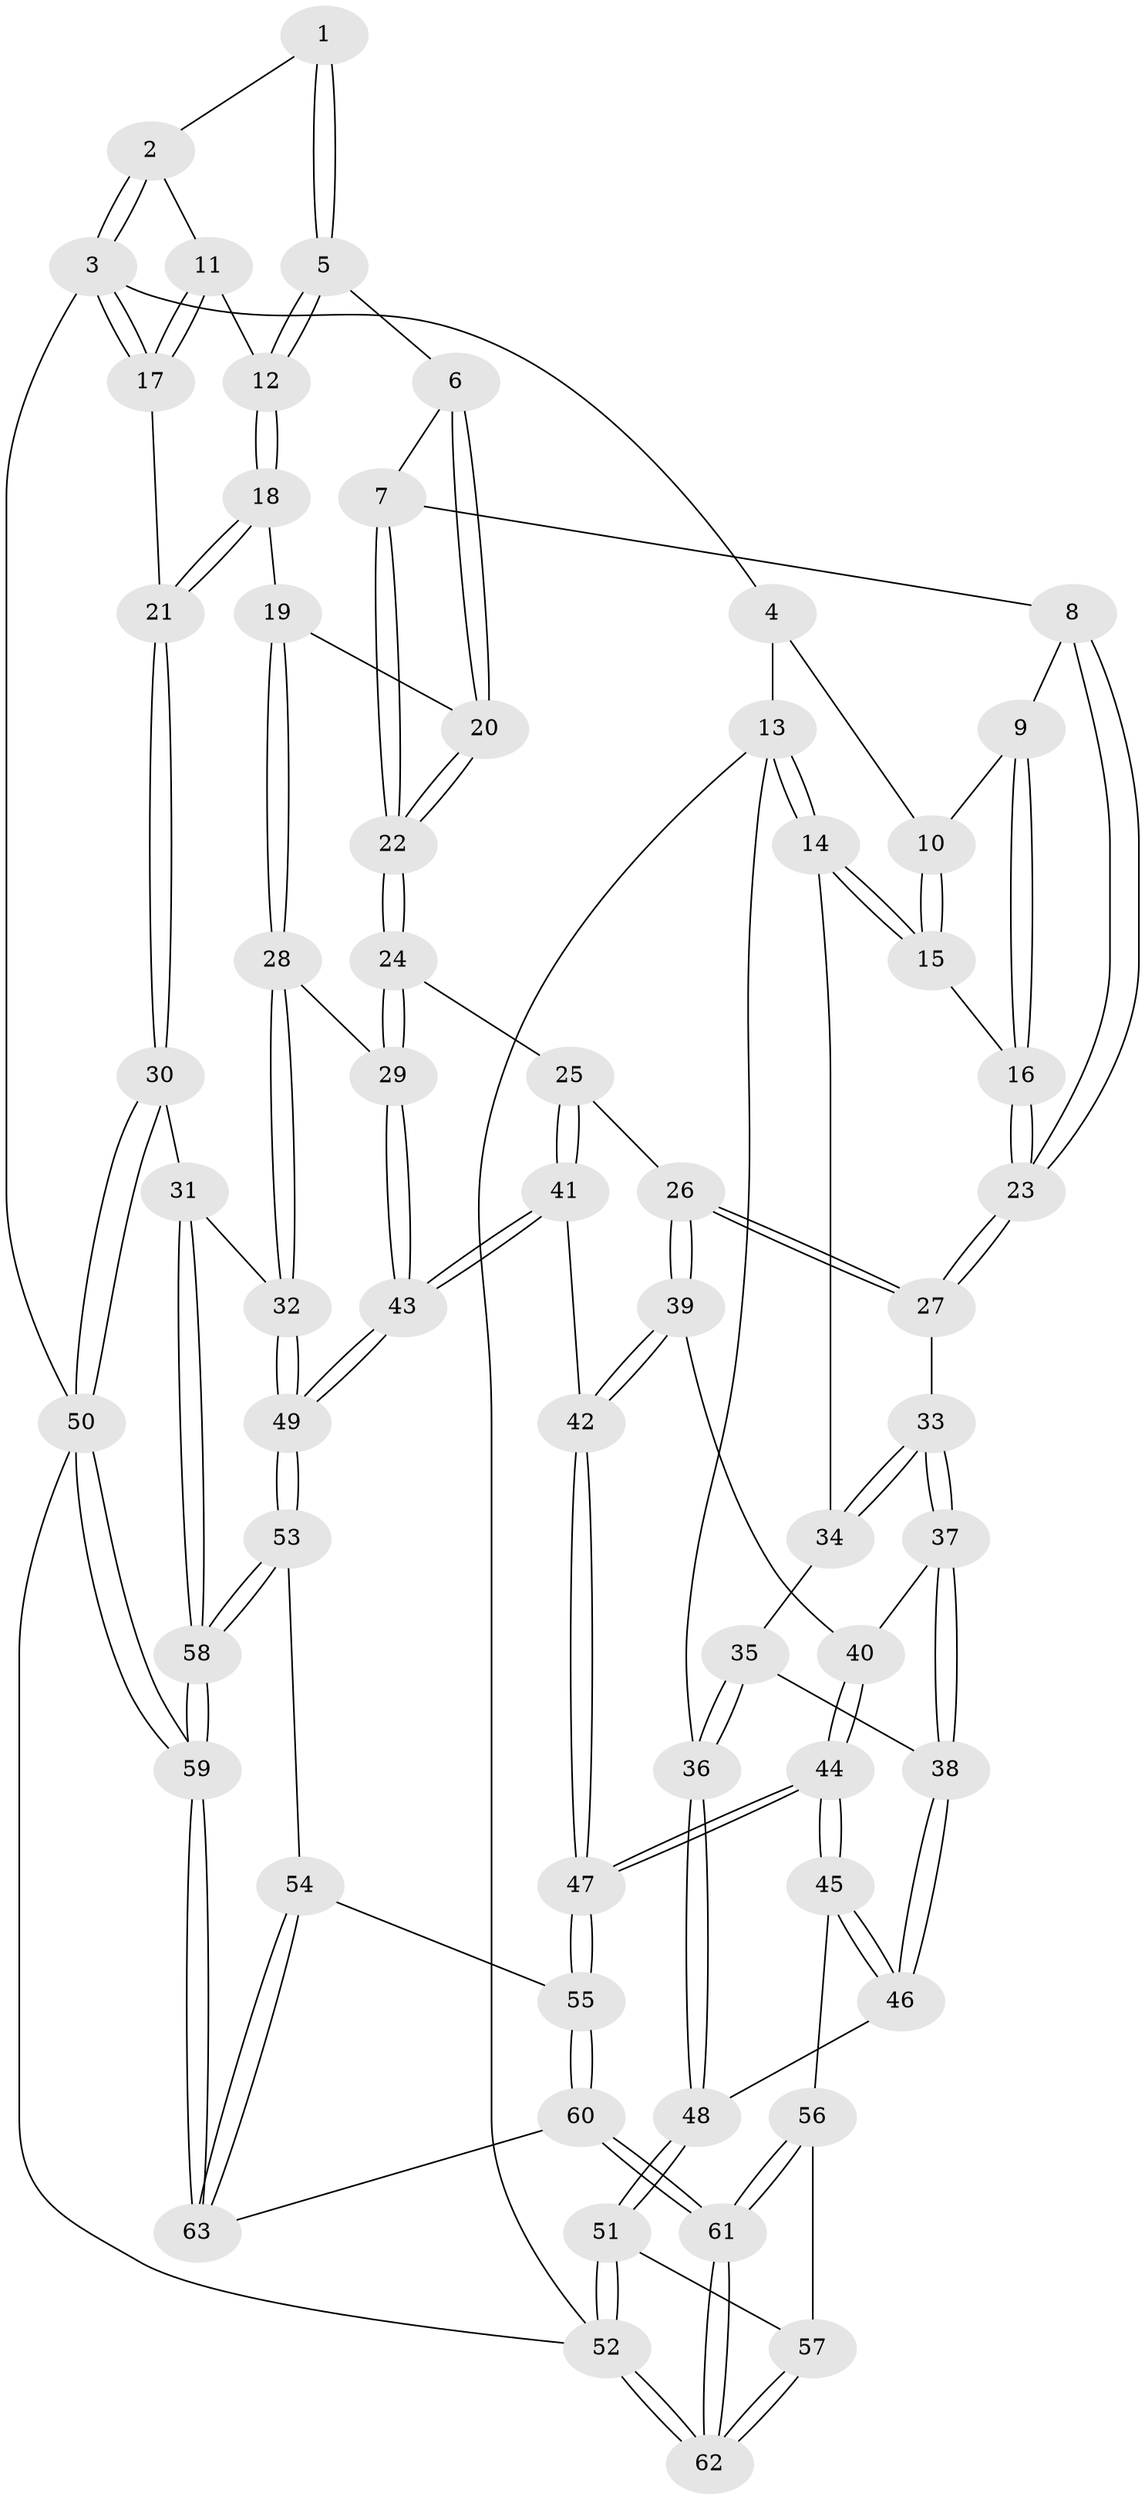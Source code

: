 // coarse degree distribution, {4: 0.6, 6: 0.05714285714285714, 5: 0.2571428571428571, 3: 0.08571428571428572}
// Generated by graph-tools (version 1.1) at 2025/42/03/06/25 10:42:29]
// undirected, 63 vertices, 154 edges
graph export_dot {
graph [start="1"]
  node [color=gray90,style=filled];
  1 [pos="+0.5276660710895467+0"];
  2 [pos="+0.6146676621747287+0"];
  3 [pos="+1+0"];
  4 [pos="+0.33348506757433205+0"];
  5 [pos="+0.5973818408707586+0.07777594100596019"];
  6 [pos="+0.5556915870385485+0.2393585803151371"];
  7 [pos="+0.5237263019822707+0.29688100249382365"];
  8 [pos="+0.4891805978458194+0.32171815853755636"];
  9 [pos="+0.3355774315035233+0.14915198278746586"];
  10 [pos="+0.3126179807334255+0"];
  11 [pos="+0.9393548156383477+0.12697130618425012"];
  12 [pos="+0.8350054212730476+0.21309868324956924"];
  13 [pos="+0+0.33564456686725475"];
  14 [pos="+0+0.30832214545356257"];
  15 [pos="+0+0.2713001279162058"];
  16 [pos="+0.308203891909702+0.33552480696373377"];
  17 [pos="+1+0"];
  18 [pos="+0.8355875917835186+0.23167978634051412"];
  19 [pos="+0.7645848531578332+0.35262936947499696"];
  20 [pos="+0.7504838234186296+0.3553030733733"];
  21 [pos="+1+0.537524020131561"];
  22 [pos="+0.6521062372413459+0.41102052753873464"];
  23 [pos="+0.39802441248617443+0.4229478377500019"];
  24 [pos="+0.6129020517516898+0.5630208005606248"];
  25 [pos="+0.5555012359523083+0.5774863445486562"];
  26 [pos="+0.4509065039598435+0.5277921862876801"];
  27 [pos="+0.39767824316970296+0.4963859333391927"];
  28 [pos="+0.870714627466597+0.597170315410323"];
  29 [pos="+0.7524044716788804+0.6000232928100375"];
  30 [pos="+1+0.6351089934685359"];
  31 [pos="+1+0.6553446785339809"];
  32 [pos="+1+0.6531786474651787"];
  33 [pos="+0.39186387541099477+0.5004646323551858"];
  34 [pos="+0.24217604148502314+0.49946343287505474"];
  35 [pos="+0.15942663904539295+0.58174600651422"];
  36 [pos="+0+0.5369067676285089"];
  37 [pos="+0.34261413090479353+0.5900006990693162"];
  38 [pos="+0.2349715412795477+0.6864256960125"];
  39 [pos="+0.4244158749067314+0.7228969815944314"];
  40 [pos="+0.374441773329942+0.7000866269194986"];
  41 [pos="+0.5419516621308592+0.756046785497516"];
  42 [pos="+0.47220213598224337+0.7799929813884137"];
  43 [pos="+0.6299464506630867+0.8387635566153366"];
  44 [pos="+0.3114661071665136+0.8505911474815739"];
  45 [pos="+0.203564251601931+0.8113771510828328"];
  46 [pos="+0.19622825029886776+0.789440744986368"];
  47 [pos="+0.3556126085581781+0.8789314891889506"];
  48 [pos="+0+0.5686635645166649"];
  49 [pos="+0.6346132711014889+0.8475720191020791"];
  50 [pos="+1+1"];
  51 [pos="+0+0.897768285836089"];
  52 [pos="+0+1"];
  53 [pos="+0.6372630589198433+0.8682804450878268"];
  54 [pos="+0.5934015023752315+0.9518022714167446"];
  55 [pos="+0.3576171667246263+0.8838431403527439"];
  56 [pos="+0.18131078286170602+0.8396106513146888"];
  57 [pos="+0.07916873562958296+0.8961910938285401"];
  58 [pos="+0.8541915779722823+0.9440448523724503"];
  59 [pos="+0.880929144510452+1"];
  60 [pos="+0.3504132472661533+1"];
  61 [pos="+0.19562770965641382+1"];
  62 [pos="+0.10846201970207019+1"];
  63 [pos="+0.5914122306164342+1"];
  1 -- 2;
  1 -- 5;
  1 -- 5;
  2 -- 3;
  2 -- 3;
  2 -- 11;
  3 -- 4;
  3 -- 17;
  3 -- 17;
  3 -- 50;
  4 -- 10;
  4 -- 13;
  5 -- 6;
  5 -- 12;
  5 -- 12;
  6 -- 7;
  6 -- 20;
  6 -- 20;
  7 -- 8;
  7 -- 22;
  7 -- 22;
  8 -- 9;
  8 -- 23;
  8 -- 23;
  9 -- 10;
  9 -- 16;
  9 -- 16;
  10 -- 15;
  10 -- 15;
  11 -- 12;
  11 -- 17;
  11 -- 17;
  12 -- 18;
  12 -- 18;
  13 -- 14;
  13 -- 14;
  13 -- 36;
  13 -- 52;
  14 -- 15;
  14 -- 15;
  14 -- 34;
  15 -- 16;
  16 -- 23;
  16 -- 23;
  17 -- 21;
  18 -- 19;
  18 -- 21;
  18 -- 21;
  19 -- 20;
  19 -- 28;
  19 -- 28;
  20 -- 22;
  20 -- 22;
  21 -- 30;
  21 -- 30;
  22 -- 24;
  22 -- 24;
  23 -- 27;
  23 -- 27;
  24 -- 25;
  24 -- 29;
  24 -- 29;
  25 -- 26;
  25 -- 41;
  25 -- 41;
  26 -- 27;
  26 -- 27;
  26 -- 39;
  26 -- 39;
  27 -- 33;
  28 -- 29;
  28 -- 32;
  28 -- 32;
  29 -- 43;
  29 -- 43;
  30 -- 31;
  30 -- 50;
  30 -- 50;
  31 -- 32;
  31 -- 58;
  31 -- 58;
  32 -- 49;
  32 -- 49;
  33 -- 34;
  33 -- 34;
  33 -- 37;
  33 -- 37;
  34 -- 35;
  35 -- 36;
  35 -- 36;
  35 -- 38;
  36 -- 48;
  36 -- 48;
  37 -- 38;
  37 -- 38;
  37 -- 40;
  38 -- 46;
  38 -- 46;
  39 -- 40;
  39 -- 42;
  39 -- 42;
  40 -- 44;
  40 -- 44;
  41 -- 42;
  41 -- 43;
  41 -- 43;
  42 -- 47;
  42 -- 47;
  43 -- 49;
  43 -- 49;
  44 -- 45;
  44 -- 45;
  44 -- 47;
  44 -- 47;
  45 -- 46;
  45 -- 46;
  45 -- 56;
  46 -- 48;
  47 -- 55;
  47 -- 55;
  48 -- 51;
  48 -- 51;
  49 -- 53;
  49 -- 53;
  50 -- 59;
  50 -- 59;
  50 -- 52;
  51 -- 52;
  51 -- 52;
  51 -- 57;
  52 -- 62;
  52 -- 62;
  53 -- 54;
  53 -- 58;
  53 -- 58;
  54 -- 55;
  54 -- 63;
  54 -- 63;
  55 -- 60;
  55 -- 60;
  56 -- 57;
  56 -- 61;
  56 -- 61;
  57 -- 62;
  57 -- 62;
  58 -- 59;
  58 -- 59;
  59 -- 63;
  59 -- 63;
  60 -- 61;
  60 -- 61;
  60 -- 63;
  61 -- 62;
  61 -- 62;
}
